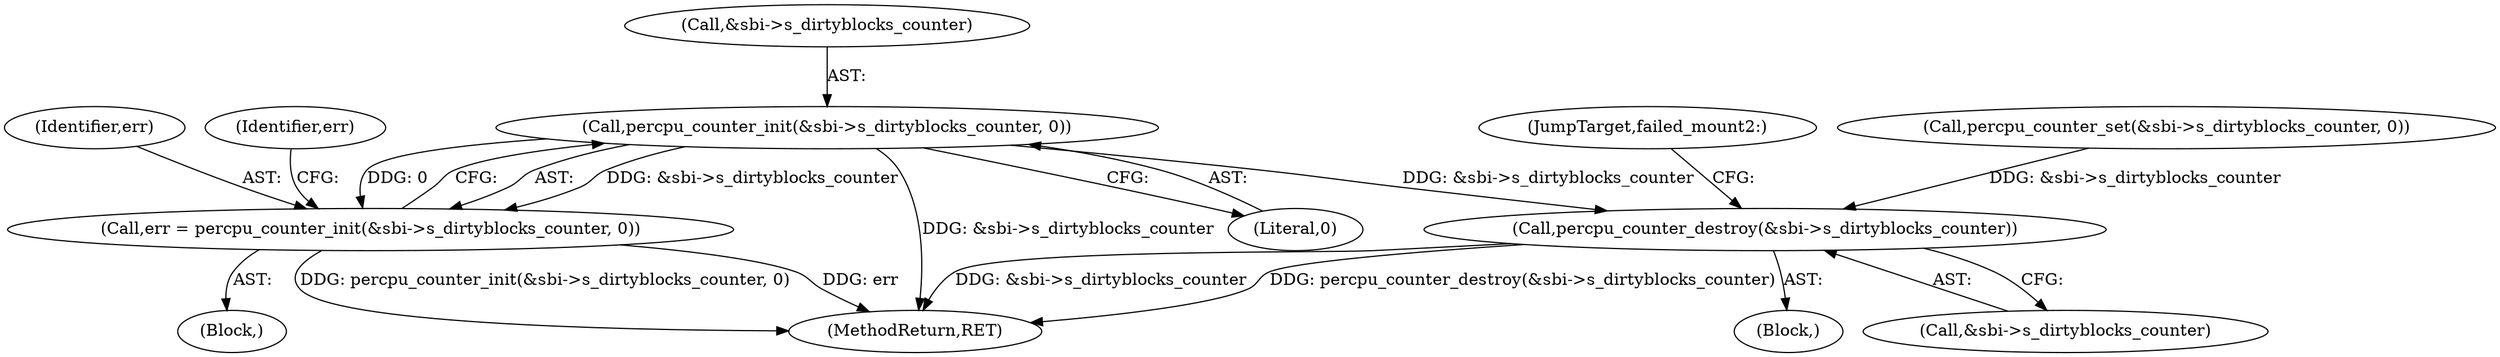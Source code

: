 digraph "0_linux_0449641130f5652b344ef6fa39fa019d7e94660a@pointer" {
"1001396" [label="(Call,percpu_counter_init(&sbi->s_dirtyblocks_counter, 0))"];
"1001394" [label="(Call,err = percpu_counter_init(&sbi->s_dirtyblocks_counter, 0))"];
"1002155" [label="(Call,percpu_counter_destroy(&sbi->s_dirtyblocks_counter))"];
"1002227" [label="(MethodReturn,RET)"];
"1002160" [label="(JumpTarget,failed_mount2:)"];
"1001395" [label="(Identifier,err)"];
"1001394" [label="(Call,err = percpu_counter_init(&sbi->s_dirtyblocks_counter, 0))"];
"1002155" [label="(Call,percpu_counter_destroy(&sbi->s_dirtyblocks_counter))"];
"1002156" [label="(Call,&sbi->s_dirtyblocks_counter)"];
"1001396" [label="(Call,percpu_counter_init(&sbi->s_dirtyblocks_counter, 0))"];
"1001401" [label="(Literal,0)"];
"1001397" [label="(Call,&sbi->s_dirtyblocks_counter)"];
"1001403" [label="(Identifier,err)"];
"1001393" [label="(Block,)"];
"1000124" [label="(Block,)"];
"1001679" [label="(Call,percpu_counter_set(&sbi->s_dirtyblocks_counter, 0))"];
"1001396" -> "1001394"  [label="AST: "];
"1001396" -> "1001401"  [label="CFG: "];
"1001397" -> "1001396"  [label="AST: "];
"1001401" -> "1001396"  [label="AST: "];
"1001394" -> "1001396"  [label="CFG: "];
"1001396" -> "1002227"  [label="DDG: &sbi->s_dirtyblocks_counter"];
"1001396" -> "1001394"  [label="DDG: &sbi->s_dirtyblocks_counter"];
"1001396" -> "1001394"  [label="DDG: 0"];
"1001396" -> "1002155"  [label="DDG: &sbi->s_dirtyblocks_counter"];
"1001394" -> "1001393"  [label="AST: "];
"1001395" -> "1001394"  [label="AST: "];
"1001403" -> "1001394"  [label="CFG: "];
"1001394" -> "1002227"  [label="DDG: err"];
"1001394" -> "1002227"  [label="DDG: percpu_counter_init(&sbi->s_dirtyblocks_counter, 0)"];
"1002155" -> "1000124"  [label="AST: "];
"1002155" -> "1002156"  [label="CFG: "];
"1002156" -> "1002155"  [label="AST: "];
"1002160" -> "1002155"  [label="CFG: "];
"1002155" -> "1002227"  [label="DDG: &sbi->s_dirtyblocks_counter"];
"1002155" -> "1002227"  [label="DDG: percpu_counter_destroy(&sbi->s_dirtyblocks_counter)"];
"1001679" -> "1002155"  [label="DDG: &sbi->s_dirtyblocks_counter"];
}
